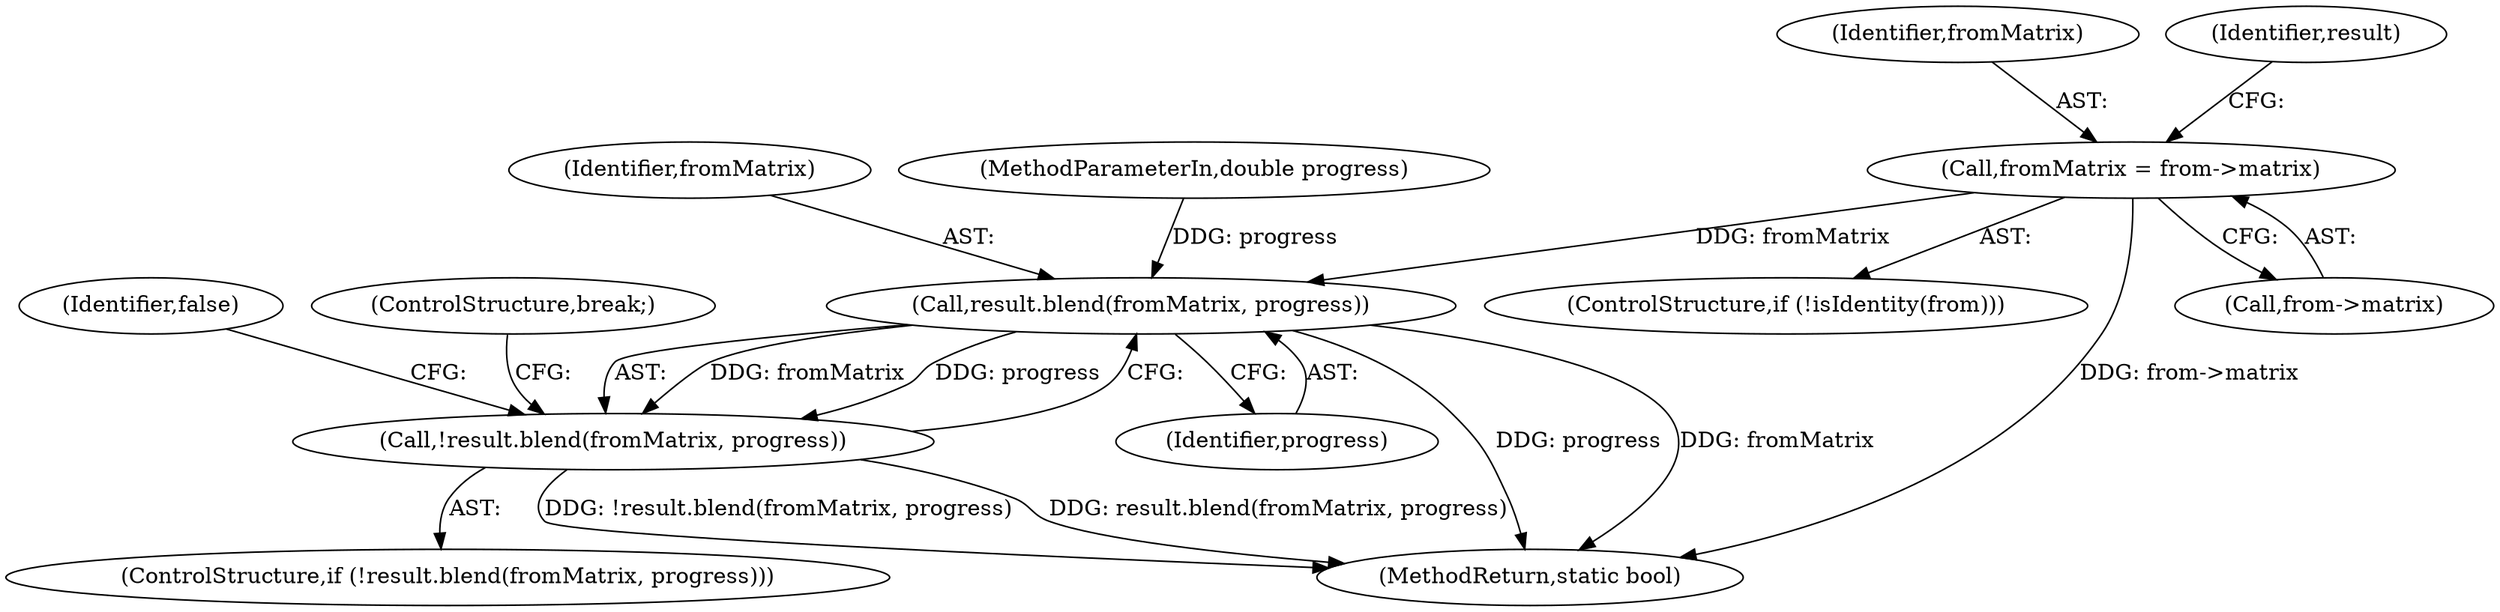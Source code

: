 digraph "0_Chrome_3c036ca040c114c077e13c35baaea78e2ddbaf61_0@pointer" {
"1000482" [label="(Call,fromMatrix = from->matrix)"];
"1000492" [label="(Call,result.blend(fromMatrix, progress))"];
"1000491" [label="(Call,!result.blend(fromMatrix, progress))"];
"1000478" [label="(ControlStructure,if (!isIdentity(from)))"];
"1000483" [label="(Identifier,fromMatrix)"];
"1000496" [label="(Identifier,false)"];
"1000497" [label="(ControlStructure,break;)"];
"1000494" [label="(Identifier,progress)"];
"1000482" [label="(Call,fromMatrix = from->matrix)"];
"1000491" [label="(Call,!result.blend(fromMatrix, progress))"];
"1000502" [label="(MethodReturn,static bool)"];
"1000484" [label="(Call,from->matrix)"];
"1000492" [label="(Call,result.blend(fromMatrix, progress))"];
"1000493" [label="(Identifier,fromMatrix)"];
"1000103" [label="(MethodParameterIn,double progress)"];
"1000490" [label="(ControlStructure,if (!result.blend(fromMatrix, progress)))"];
"1000488" [label="(Identifier,result)"];
"1000482" -> "1000478"  [label="AST: "];
"1000482" -> "1000484"  [label="CFG: "];
"1000483" -> "1000482"  [label="AST: "];
"1000484" -> "1000482"  [label="AST: "];
"1000488" -> "1000482"  [label="CFG: "];
"1000482" -> "1000502"  [label="DDG: from->matrix"];
"1000482" -> "1000492"  [label="DDG: fromMatrix"];
"1000492" -> "1000491"  [label="AST: "];
"1000492" -> "1000494"  [label="CFG: "];
"1000493" -> "1000492"  [label="AST: "];
"1000494" -> "1000492"  [label="AST: "];
"1000491" -> "1000492"  [label="CFG: "];
"1000492" -> "1000502"  [label="DDG: progress"];
"1000492" -> "1000502"  [label="DDG: fromMatrix"];
"1000492" -> "1000491"  [label="DDG: fromMatrix"];
"1000492" -> "1000491"  [label="DDG: progress"];
"1000103" -> "1000492"  [label="DDG: progress"];
"1000491" -> "1000490"  [label="AST: "];
"1000496" -> "1000491"  [label="CFG: "];
"1000497" -> "1000491"  [label="CFG: "];
"1000491" -> "1000502"  [label="DDG: !result.blend(fromMatrix, progress)"];
"1000491" -> "1000502"  [label="DDG: result.blend(fromMatrix, progress)"];
}
